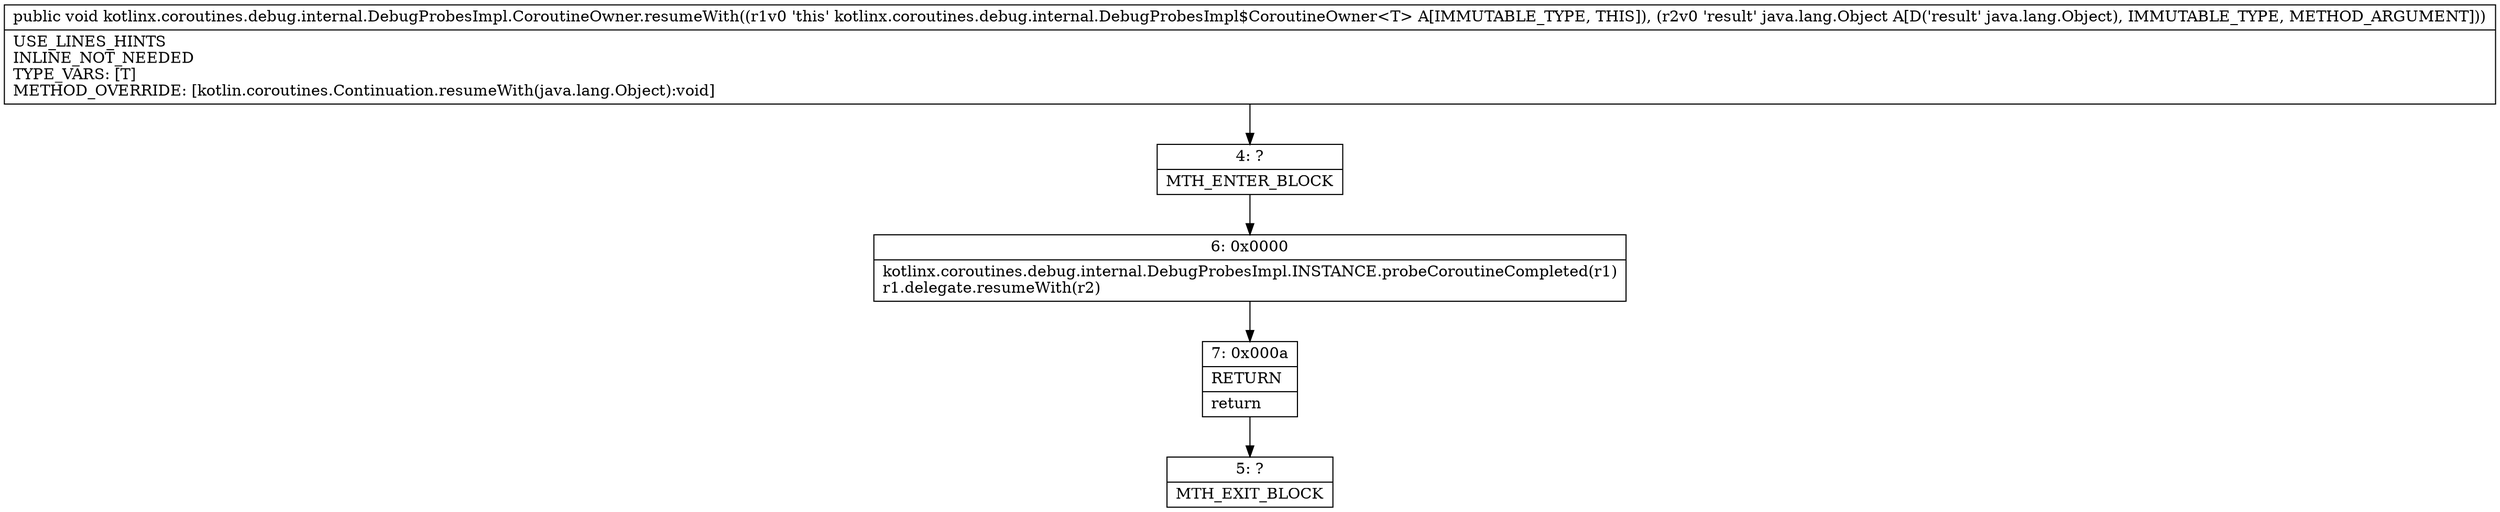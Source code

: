 digraph "CFG forkotlinx.coroutines.debug.internal.DebugProbesImpl.CoroutineOwner.resumeWith(Ljava\/lang\/Object;)V" {
Node_4 [shape=record,label="{4\:\ ?|MTH_ENTER_BLOCK\l}"];
Node_6 [shape=record,label="{6\:\ 0x0000|kotlinx.coroutines.debug.internal.DebugProbesImpl.INSTANCE.probeCoroutineCompleted(r1)\lr1.delegate.resumeWith(r2)\l}"];
Node_7 [shape=record,label="{7\:\ 0x000a|RETURN\l|return\l}"];
Node_5 [shape=record,label="{5\:\ ?|MTH_EXIT_BLOCK\l}"];
MethodNode[shape=record,label="{public void kotlinx.coroutines.debug.internal.DebugProbesImpl.CoroutineOwner.resumeWith((r1v0 'this' kotlinx.coroutines.debug.internal.DebugProbesImpl$CoroutineOwner\<T\> A[IMMUTABLE_TYPE, THIS]), (r2v0 'result' java.lang.Object A[D('result' java.lang.Object), IMMUTABLE_TYPE, METHOD_ARGUMENT]))  | USE_LINES_HINTS\lINLINE_NOT_NEEDED\lTYPE_VARS: [T]\lMETHOD_OVERRIDE: [kotlin.coroutines.Continuation.resumeWith(java.lang.Object):void]\l}"];
MethodNode -> Node_4;Node_4 -> Node_6;
Node_6 -> Node_7;
Node_7 -> Node_5;
}

